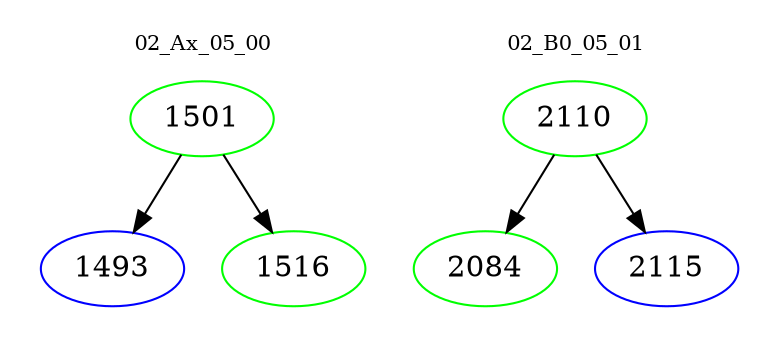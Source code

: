 digraph{
subgraph cluster_0 {
color = white
label = "02_Ax_05_00";
fontsize=10;
T0_1501 [label="1501", color="green"]
T0_1501 -> T0_1493 [color="black"]
T0_1493 [label="1493", color="blue"]
T0_1501 -> T0_1516 [color="black"]
T0_1516 [label="1516", color="green"]
}
subgraph cluster_1 {
color = white
label = "02_B0_05_01";
fontsize=10;
T1_2110 [label="2110", color="green"]
T1_2110 -> T1_2084 [color="black"]
T1_2084 [label="2084", color="green"]
T1_2110 -> T1_2115 [color="black"]
T1_2115 [label="2115", color="blue"]
}
}
